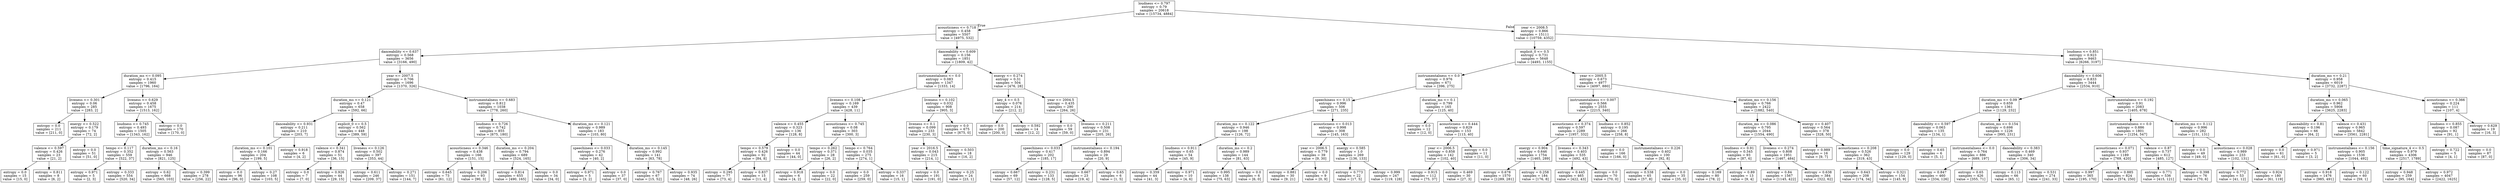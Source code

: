 digraph Tree {
node [shape=box] ;
0 [label="loudness <= 0.797\nentropy = 0.79\nsamples = 20618\nvalue = [15734, 4884]"] ;
1 [label="acousticness <= 0.718\nentropy = 0.458\nsamples = 5507\nvalue = [4975, 532]"] ;
0 -> 1 [labeldistance=2.5, labelangle=45, headlabel="True"] ;
2 [label="danceability <= 0.637\nentropy = 0.568\nsamples = 3656\nvalue = [3166, 490]"] ;
1 -> 2 ;
3 [label="duration_ms <= 0.095\nentropy = 0.415\nsamples = 1960\nvalue = [1796, 164]"] ;
2 -> 3 ;
4 [label="liveness <= 0.301\nentropy = 0.06\nsamples = 285\nvalue = [283, 2]"] ;
3 -> 4 ;
5 [label="entropy = 0.0\nsamples = 211\nvalue = [211, 0]"] ;
4 -> 5 ;
6 [label="energy <= 0.522\nentropy = 0.179\nsamples = 74\nvalue = [72, 2]"] ;
4 -> 6 ;
7 [label="valence <= 0.597\nentropy = 0.426\nsamples = 23\nvalue = [21, 2]"] ;
6 -> 7 ;
8 [label="entropy = 0.0\nsamples = 15\nvalue = [15, 0]"] ;
7 -> 8 ;
9 [label="entropy = 0.811\nsamples = 8\nvalue = [6, 2]"] ;
7 -> 9 ;
10 [label="entropy = 0.0\nsamples = 51\nvalue = [51, 0]"] ;
6 -> 10 ;
11 [label="liveness <= 0.629\nentropy = 0.458\nsamples = 1675\nvalue = [1513, 162]"] ;
3 -> 11 ;
12 [label="loudness <= 0.745\nentropy = 0.493\nsamples = 1505\nvalue = [1343, 162]"] ;
11 -> 12 ;
13 [label="tempo <= 0.117\nentropy = 0.352\nsamples = 559\nvalue = [522, 37]"] ;
12 -> 13 ;
14 [label="entropy = 0.971\nsamples = 5\nvalue = [2, 3]"] ;
13 -> 14 ;
15 [label="entropy = 0.333\nsamples = 554\nvalue = [520, 34]"] ;
13 -> 15 ;
16 [label="duration_ms <= 0.16\nentropy = 0.563\nsamples = 946\nvalue = [821, 125]"] ;
12 -> 16 ;
17 [label="entropy = 0.62\nsamples = 668\nvalue = [565, 103]"] ;
16 -> 17 ;
18 [label="entropy = 0.399\nsamples = 278\nvalue = [256, 22]"] ;
16 -> 18 ;
19 [label="entropy = 0.0\nsamples = 170\nvalue = [170, 0]"] ;
11 -> 19 ;
20 [label="year <= 2007.5\nentropy = 0.706\nsamples = 1696\nvalue = [1370, 326]"] ;
2 -> 20 ;
21 [label="duration_ms <= 0.121\nentropy = 0.47\nsamples = 658\nvalue = [592, 66]"] ;
20 -> 21 ;
22 [label="danceability <= 0.931\nentropy = 0.211\nsamples = 210\nvalue = [203, 7]"] ;
21 -> 22 ;
23 [label="duration_ms <= 0.101\nentropy = 0.166\nsamples = 204\nvalue = [199, 5]"] ;
22 -> 23 ;
24 [label="entropy = 0.0\nsamples = 96\nvalue = [96, 0]"] ;
23 -> 24 ;
25 [label="entropy = 0.27\nsamples = 108\nvalue = [103, 5]"] ;
23 -> 25 ;
26 [label="entropy = 0.918\nsamples = 6\nvalue = [4, 2]"] ;
22 -> 26 ;
27 [label="explicit_0 <= 0.5\nentropy = 0.562\nsamples = 448\nvalue = [389, 59]"] ;
21 -> 27 ;
28 [label="valence <= 0.341\nentropy = 0.874\nsamples = 51\nvalue = [36, 15]"] ;
27 -> 28 ;
29 [label="entropy = 0.0\nsamples = 7\nvalue = [7, 0]"] ;
28 -> 29 ;
30 [label="entropy = 0.926\nsamples = 44\nvalue = [29, 15]"] ;
28 -> 30 ;
31 [label="liveness <= 0.126\nentropy = 0.502\nsamples = 397\nvalue = [353, 44]"] ;
27 -> 31 ;
32 [label="entropy = 0.611\nsamples = 246\nvalue = [209, 37]"] ;
31 -> 32 ;
33 [label="entropy = 0.271\nsamples = 151\nvalue = [144, 7]"] ;
31 -> 33 ;
34 [label="instrumentalness <= 0.683\nentropy = 0.812\nsamples = 1038\nvalue = [778, 260]"] ;
20 -> 34 ;
35 [label="loudness <= 0.726\nentropy = 0.742\nsamples = 855\nvalue = [675, 180]"] ;
34 -> 35 ;
36 [label="acousticness <= 0.346\nentropy = 0.438\nsamples = 166\nvalue = [151, 15]"] ;
35 -> 36 ;
37 [label="entropy = 0.645\nsamples = 73\nvalue = [61, 12]"] ;
36 -> 37 ;
38 [label="entropy = 0.206\nsamples = 93\nvalue = [90, 3]"] ;
36 -> 38 ;
39 [label="duration_ms <= 0.204\nentropy = 0.794\nsamples = 689\nvalue = [524, 165]"] ;
35 -> 39 ;
40 [label="entropy = 0.814\nsamples = 655\nvalue = [490, 165]"] ;
39 -> 40 ;
41 [label="entropy = 0.0\nsamples = 34\nvalue = [34, 0]"] ;
39 -> 41 ;
42 [label="duration_ms <= 0.121\nentropy = 0.989\nsamples = 183\nvalue = [103, 80]"] ;
34 -> 42 ;
43 [label="speechiness <= 0.033\nentropy = 0.276\nsamples = 42\nvalue = [40, 2]"] ;
42 -> 43 ;
44 [label="entropy = 0.971\nsamples = 5\nvalue = [3, 2]"] ;
43 -> 44 ;
45 [label="entropy = 0.0\nsamples = 37\nvalue = [37, 0]"] ;
43 -> 45 ;
46 [label="duration_ms <= 0.145\nentropy = 0.992\nsamples = 141\nvalue = [63, 78]"] ;
42 -> 46 ;
47 [label="entropy = 0.767\nsamples = 67\nvalue = [15, 52]"] ;
46 -> 47 ;
48 [label="entropy = 0.935\nsamples = 74\nvalue = [48, 26]"] ;
46 -> 48 ;
49 [label="danceability <= 0.609\nentropy = 0.156\nsamples = 1851\nvalue = [1809, 42]"] ;
1 -> 49 ;
50 [label="instrumentalness <= 0.0\nentropy = 0.083\nsamples = 1347\nvalue = [1333, 14]"] ;
49 -> 50 ;
51 [label="liveness <= 0.108\nentropy = 0.169\nsamples = 439\nvalue = [428, 11]"] ;
50 -> 51 ;
52 [label="valence <= 0.455\nentropy = 0.323\nsamples = 136\nvalue = [128, 8]"] ;
51 -> 52 ;
53 [label="tempo <= 0.579\nentropy = 0.426\nsamples = 92\nvalue = [84, 8]"] ;
52 -> 53 ;
54 [label="entropy = 0.295\nsamples = 77\nvalue = [73, 4]"] ;
53 -> 54 ;
55 [label="entropy = 0.837\nsamples = 15\nvalue = [11, 4]"] ;
53 -> 55 ;
56 [label="entropy = 0.0\nsamples = 44\nvalue = [44, 0]"] ;
52 -> 56 ;
57 [label="acousticness <= 0.745\nentropy = 0.08\nsamples = 303\nvalue = [300, 3]"] ;
51 -> 57 ;
58 [label="tempo <= 0.262\nentropy = 0.371\nsamples = 28\nvalue = [26, 2]"] ;
57 -> 58 ;
59 [label="entropy = 0.918\nsamples = 6\nvalue = [4, 2]"] ;
58 -> 59 ;
60 [label="entropy = 0.0\nsamples = 22\nvalue = [22, 0]"] ;
58 -> 60 ;
61 [label="tempo <= 0.764\nentropy = 0.035\nsamples = 275\nvalue = [274, 1]"] ;
57 -> 61 ;
62 [label="entropy = 0.0\nsamples = 259\nvalue = [259, 0]"] ;
61 -> 62 ;
63 [label="entropy = 0.337\nsamples = 16\nvalue = [15, 1]"] ;
61 -> 63 ;
64 [label="liveness <= 0.102\nentropy = 0.032\nsamples = 908\nvalue = [905, 3]"] ;
50 -> 64 ;
65 [label="liveness <= 0.1\nentropy = 0.099\nsamples = 233\nvalue = [230, 3]"] ;
64 -> 65 ;
66 [label="year <= 2016.5\nentropy = 0.043\nsamples = 215\nvalue = [214, 1]"] ;
65 -> 66 ;
67 [label="entropy = 0.0\nsamples = 191\nvalue = [191, 0]"] ;
66 -> 67 ;
68 [label="entropy = 0.25\nsamples = 24\nvalue = [23, 1]"] ;
66 -> 68 ;
69 [label="entropy = 0.503\nsamples = 18\nvalue = [16, 2]"] ;
65 -> 69 ;
70 [label="entropy = 0.0\nsamples = 675\nvalue = [675, 0]"] ;
64 -> 70 ;
71 [label="energy <= 0.274\nentropy = 0.31\nsamples = 504\nvalue = [476, 28]"] ;
49 -> 71 ;
72 [label="key_4 <= 0.5\nentropy = 0.076\nsamples = 214\nvalue = [212, 2]"] ;
71 -> 72 ;
73 [label="entropy = 0.0\nsamples = 200\nvalue = [200, 0]"] ;
72 -> 73 ;
74 [label="entropy = 0.592\nsamples = 14\nvalue = [12, 2]"] ;
72 -> 74 ;
75 [label="year <= 2004.5\nentropy = 0.435\nsamples = 290\nvalue = [264, 26]"] ;
71 -> 75 ;
76 [label="entropy = 0.0\nsamples = 59\nvalue = [59, 0]"] ;
75 -> 76 ;
77 [label="liveness <= 0.211\nentropy = 0.508\nsamples = 231\nvalue = [205, 26]"] ;
75 -> 77 ;
78 [label="speechiness <= 0.033\nentropy = 0.417\nsamples = 202\nvalue = [185, 17]"] ;
77 -> 78 ;
79 [label="entropy = 0.667\nsamples = 69\nvalue = [57, 12]"] ;
78 -> 79 ;
80 [label="entropy = 0.231\nsamples = 133\nvalue = [128, 5]"] ;
78 -> 80 ;
81 [label="instrumentalness <= 0.194\nentropy = 0.894\nsamples = 29\nvalue = [20, 9]"] ;
77 -> 81 ;
82 [label="entropy = 0.667\nsamples = 23\nvalue = [19, 4]"] ;
81 -> 82 ;
83 [label="entropy = 0.65\nsamples = 6\nvalue = [1, 5]"] ;
81 -> 83 ;
84 [label="year <= 2008.5\nentropy = 0.866\nsamples = 15111\nvalue = [10759, 4352]"] ;
0 -> 84 [labeldistance=2.5, labelangle=-45, headlabel="False"] ;
85 [label="explicit_0 <= 0.5\nentropy = 0.731\nsamples = 5648\nvalue = [4493, 1155]"] ;
84 -> 85 ;
86 [label="instrumentalness <= 0.0\nentropy = 0.976\nsamples = 671\nvalue = [396, 275]"] ;
85 -> 86 ;
87 [label="speechiness <= 0.15\nentropy = 0.996\nsamples = 506\nvalue = [271, 235]"] ;
86 -> 87 ;
88 [label="duration_ms <= 0.122\nentropy = 0.946\nsamples = 198\nvalue = [126, 72]"] ;
87 -> 88 ;
89 [label="loudness <= 0.911\nentropy = 0.65\nsamples = 54\nvalue = [45, 9]"] ;
88 -> 89 ;
90 [label="entropy = 0.359\nsamples = 44\nvalue = [41, 3]"] ;
89 -> 90 ;
91 [label="entropy = 0.971\nsamples = 10\nvalue = [4, 6]"] ;
89 -> 91 ;
92 [label="duration_ms <= 0.2\nentropy = 0.989\nsamples = 144\nvalue = [81, 63]"] ;
88 -> 92 ;
93 [label="entropy = 0.995\nsamples = 138\nvalue = [75, 63]"] ;
92 -> 93 ;
94 [label="entropy = 0.0\nsamples = 6\nvalue = [6, 0]"] ;
92 -> 94 ;
95 [label="acousticness <= 0.013\nentropy = 0.998\nsamples = 308\nvalue = [145, 163]"] ;
87 -> 95 ;
96 [label="year <= 2006.5\nentropy = 0.779\nsamples = 39\nvalue = [9, 30]"] ;
95 -> 96 ;
97 [label="entropy = 0.881\nsamples = 30\nvalue = [9, 21]"] ;
96 -> 97 ;
98 [label="entropy = 0.0\nsamples = 9\nvalue = [0, 9]"] ;
96 -> 98 ;
99 [label="energy <= 0.585\nentropy = 1.0\nsamples = 269\nvalue = [136, 133]"] ;
95 -> 99 ;
100 [label="entropy = 0.773\nsamples = 22\nvalue = [17, 5]"] ;
99 -> 100 ;
101 [label="entropy = 0.999\nsamples = 247\nvalue = [119, 128]"] ;
99 -> 101 ;
102 [label="duration_ms <= 0.1\nentropy = 0.799\nsamples = 165\nvalue = [125, 40]"] ;
86 -> 102 ;
103 [label="entropy = 0.0\nsamples = 12\nvalue = [12, 0]"] ;
102 -> 103 ;
104 [label="acousticness <= 0.444\nentropy = 0.829\nsamples = 153\nvalue = [113, 40]"] ;
102 -> 104 ;
105 [label="year <= 2006.5\nentropy = 0.858\nsamples = 142\nvalue = [102, 40]"] ;
104 -> 105 ;
106 [label="entropy = 0.915\nsamples = 112\nvalue = [75, 37]"] ;
105 -> 106 ;
107 [label="entropy = 0.469\nsamples = 30\nvalue = [27, 3]"] ;
105 -> 107 ;
108 [label="entropy = 0.0\nsamples = 11\nvalue = [11, 0]"] ;
104 -> 108 ;
109 [label="year <= 2005.5\nentropy = 0.673\nsamples = 4977\nvalue = [4097, 880]"] ;
85 -> 109 ;
110 [label="instrumentalness <= 0.007\nentropy = 0.566\nsamples = 2555\nvalue = [2215, 340]"] ;
109 -> 110 ;
111 [label="acousticness <= 0.374\nentropy = 0.597\nsamples = 2289\nvalue = [1957, 332]"] ;
110 -> 111 ;
112 [label="energy <= 0.904\nentropy = 0.646\nsamples = 1754\nvalue = [1465, 289]"] ;
111 -> 112 ;
113 [label="entropy = 0.678\nsamples = 1570\nvalue = [1289, 281]"] ;
112 -> 113 ;
114 [label="entropy = 0.258\nsamples = 184\nvalue = [176, 8]"] ;
112 -> 114 ;
115 [label="liveness <= 0.343\nentropy = 0.403\nsamples = 535\nvalue = [492, 43]"] ;
111 -> 115 ;
116 [label="entropy = 0.445\nsamples = 465\nvalue = [422, 43]"] ;
115 -> 116 ;
117 [label="entropy = 0.0\nsamples = 70\nvalue = [70, 0]"] ;
115 -> 117 ;
118 [label="loudness <= 0.852\nentropy = 0.195\nsamples = 266\nvalue = [258, 8]"] ;
110 -> 118 ;
119 [label="entropy = 0.0\nsamples = 166\nvalue = [166, 0]"] ;
118 -> 119 ;
120 [label="instrumentalness <= 0.226\nentropy = 0.402\nsamples = 100\nvalue = [92, 8]"] ;
118 -> 120 ;
121 [label="entropy = 0.538\nsamples = 65\nvalue = [57, 8]"] ;
120 -> 121 ;
122 [label="entropy = 0.0\nsamples = 35\nvalue = [35, 0]"] ;
120 -> 122 ;
123 [label="duration_ms <= 0.156\nentropy = 0.766\nsamples = 2422\nvalue = [1882, 540]"] ;
109 -> 123 ;
124 [label="duration_ms <= 0.086\nentropy = 0.795\nsamples = 2044\nvalue = [1554, 490]"] ;
123 -> 124 ;
125 [label="loudness <= 0.91\nentropy = 0.345\nsamples = 93\nvalue = [87, 6]"] ;
124 -> 125 ;
126 [label="entropy = 0.169\nsamples = 80\nvalue = [78, 2]"] ;
125 -> 126 ;
127 [label="entropy = 0.89\nsamples = 13\nvalue = [9, 4]"] ;
125 -> 127 ;
128 [label="liveness <= 0.274\nentropy = 0.808\nsamples = 1951\nvalue = [1467, 484]"] ;
124 -> 128 ;
129 [label="entropy = 0.84\nsamples = 1567\nvalue = [1145, 422]"] ;
128 -> 129 ;
130 [label="entropy = 0.638\nsamples = 384\nvalue = [322, 62]"] ;
128 -> 130 ;
131 [label="energy <= 0.407\nentropy = 0.564\nsamples = 378\nvalue = [328, 50]"] ;
123 -> 131 ;
132 [label="entropy = 0.989\nsamples = 16\nvalue = [9, 7]"] ;
131 -> 132 ;
133 [label="acousticness <= 0.208\nentropy = 0.526\nsamples = 362\nvalue = [319, 43]"] ;
131 -> 133 ;
134 [label="entropy = 0.643\nsamples = 208\nvalue = [174, 34]"] ;
133 -> 134 ;
135 [label="entropy = 0.321\nsamples = 154\nvalue = [145, 9]"] ;
133 -> 135 ;
136 [label="loudness <= 0.851\nentropy = 0.923\nsamples = 9463\nvalue = [6266, 3197]"] ;
84 -> 136 ;
137 [label="danceability <= 0.606\nentropy = 0.833\nsamples = 3444\nvalue = [2534, 910]"] ;
136 -> 137 ;
138 [label="duration_ms <= 0.09\nentropy = 0.659\nsamples = 1361\nvalue = [1129, 232]"] ;
137 -> 138 ;
139 [label="danceability <= 0.597\nentropy = 0.063\nsamples = 135\nvalue = [134, 1]"] ;
138 -> 139 ;
140 [label="entropy = 0.0\nsamples = 129\nvalue = [129, 0]"] ;
139 -> 140 ;
141 [label="entropy = 0.65\nsamples = 6\nvalue = [5, 1]"] ;
139 -> 141 ;
142 [label="duration_ms <= 0.154\nentropy = 0.698\nsamples = 1226\nvalue = [995, 231]"] ;
138 -> 142 ;
143 [label="instrumentalness <= 0.0\nentropy = 0.764\nsamples = 886\nvalue = [689, 197]"] ;
142 -> 143 ;
144 [label="entropy = 0.847\nsamples = 460\nvalue = [334, 126]"] ;
143 -> 144 ;
145 [label="entropy = 0.65\nsamples = 426\nvalue = [355, 71]"] ;
143 -> 145 ;
146 [label="danceability <= 0.383\nentropy = 0.469\nsamples = 340\nvalue = [306, 34]"] ;
142 -> 146 ;
147 [label="entropy = 0.113\nsamples = 66\nvalue = [65, 1]"] ;
146 -> 147 ;
148 [label="entropy = 0.531\nsamples = 274\nvalue = [241, 33]"] ;
146 -> 148 ;
149 [label="instrumentalness <= 0.192\nentropy = 0.91\nsamples = 2083\nvalue = [1405, 678]"] ;
137 -> 149 ;
150 [label="instrumentalness <= 0.0\nentropy = 0.886\nsamples = 1801\nvalue = [1254, 547]"] ;
149 -> 150 ;
151 [label="acousticness <= 0.071\nentropy = 0.937\nsamples = 1189\nvalue = [769, 420]"] ;
150 -> 151 ;
152 [label="entropy = 0.997\nsamples = 365\nvalue = [195, 170]"] ;
151 -> 152 ;
153 [label="entropy = 0.885\nsamples = 824\nvalue = [574, 250]"] ;
151 -> 153 ;
154 [label="valence <= 0.87\nentropy = 0.737\nsamples = 612\nvalue = [485, 127]"] ;
150 -> 154 ;
155 [label="entropy = 0.771\nsamples = 536\nvalue = [415, 121]"] ;
154 -> 155 ;
156 [label="entropy = 0.398\nsamples = 76\nvalue = [70, 6]"] ;
154 -> 156 ;
157 [label="duration_ms <= 0.112\nentropy = 0.996\nsamples = 282\nvalue = [151, 131]"] ;
149 -> 157 ;
158 [label="entropy = 0.0\nsamples = 49\nvalue = [49, 0]"] ;
157 -> 158 ;
159 [label="acousticness <= 0.028\nentropy = 0.989\nsamples = 233\nvalue = [102, 131]"] ;
157 -> 159 ;
160 [label="entropy = 0.772\nsamples = 53\nvalue = [41, 12]"] ;
159 -> 160 ;
161 [label="entropy = 0.924\nsamples = 180\nvalue = [61, 119]"] ;
159 -> 161 ;
162 [label="duration_ms <= 0.21\nentropy = 0.958\nsamples = 6019\nvalue = [3732, 2287]"] ;
136 -> 162 ;
163 [label="duration_ms <= 0.065\nentropy = 0.962\nsamples = 5908\nvalue = [3625, 2283]"] ;
162 -> 163 ;
164 [label="danceability <= 0.81\nentropy = 0.196\nsamples = 66\nvalue = [64, 2]"] ;
163 -> 164 ;
165 [label="entropy = 0.0\nsamples = 61\nvalue = [61, 0]"] ;
164 -> 165 ;
166 [label="entropy = 0.971\nsamples = 5\nvalue = [3, 2]"] ;
164 -> 166 ;
167 [label="valence <= 0.431\nentropy = 0.965\nsamples = 5842\nvalue = [3561, 2281]"] ;
163 -> 167 ;
168 [label="instrumentalness <= 0.156\nentropy = 0.905\nsamples = 1536\nvalue = [1044, 492]"] ;
167 -> 168 ;
169 [label="entropy = 0.918\nsamples = 1476\nvalue = [985, 491]"] ;
168 -> 169 ;
170 [label="entropy = 0.122\nsamples = 60\nvalue = [59, 1]"] ;
168 -> 170 ;
171 [label="time_signature_4 <= 0.5\nentropy = 0.979\nsamples = 4306\nvalue = [2517, 1789]"] ;
167 -> 171 ;
172 [label="entropy = 0.948\nsamples = 259\nvalue = [95, 164]"] ;
171 -> 172 ;
173 [label="entropy = 0.972\nsamples = 4047\nvalue = [2422, 1625]"] ;
171 -> 173 ;
174 [label="acousticness <= 0.366\nentropy = 0.224\nsamples = 111\nvalue = [107, 4]"] ;
162 -> 174 ;
175 [label="loudness <= 0.855\nentropy = 0.087\nsamples = 92\nvalue = [91, 1]"] ;
174 -> 175 ;
176 [label="entropy = 0.722\nsamples = 5\nvalue = [4, 1]"] ;
175 -> 176 ;
177 [label="entropy = 0.0\nsamples = 87\nvalue = [87, 0]"] ;
175 -> 177 ;
178 [label="entropy = 0.629\nsamples = 19\nvalue = [16, 3]"] ;
174 -> 178 ;
}
